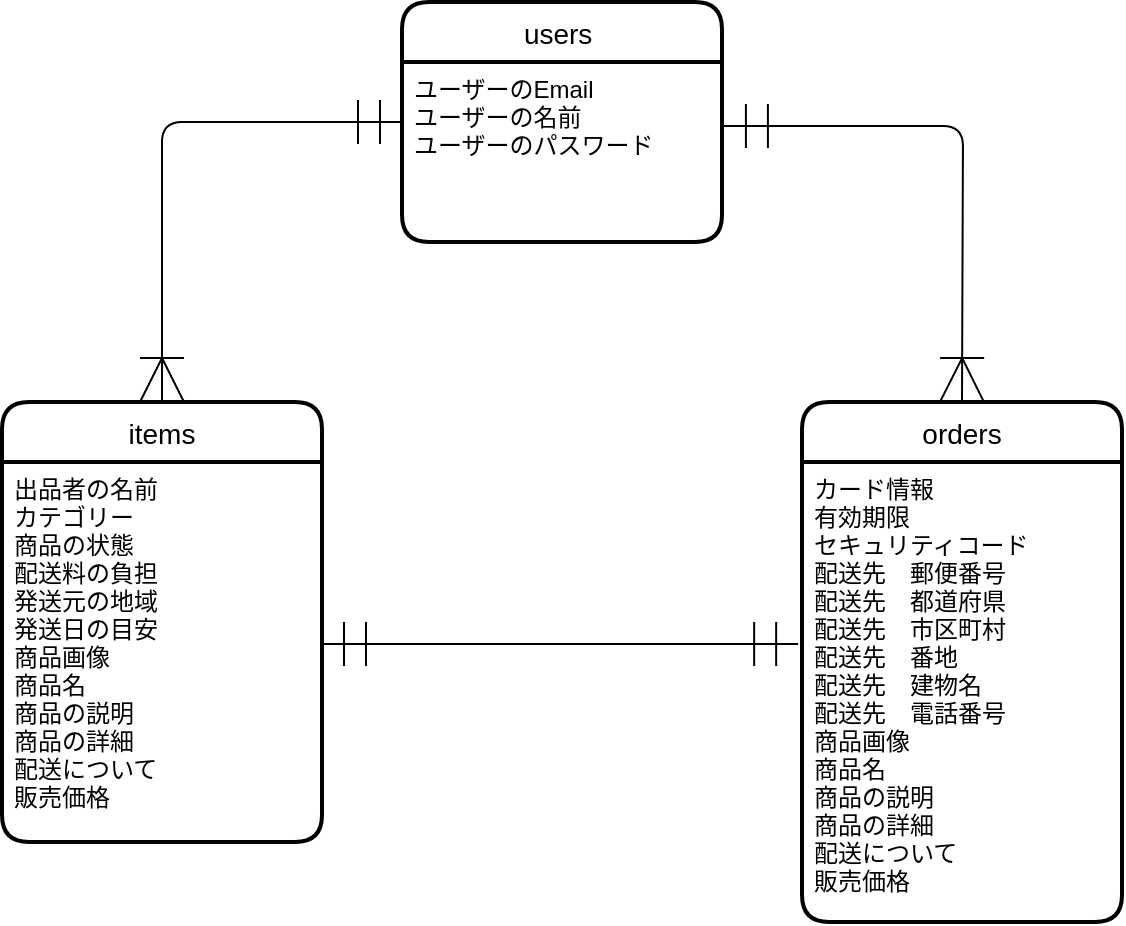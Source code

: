 <mxfile>
    <diagram id="-Vm0jwnsGA0rIe3b0XlJ" name="ページ1">
        <mxGraphModel dx="968" dy="823" grid="1" gridSize="10" guides="1" tooltips="1" connect="1" arrows="1" fold="1" page="1" pageScale="1" pageWidth="827" pageHeight="1169" math="0" shadow="0">
            <root>
                <mxCell id="0"/>
                <mxCell id="1" parent="0"/>
                <mxCell id="sXNe5g6KQHCO2Mbk4pXV-1" value="users " style="swimlane;childLayout=stackLayout;horizontal=1;startSize=30;horizontalStack=0;rounded=1;fontSize=14;fontStyle=0;strokeWidth=2;resizeParent=0;resizeLast=1;shadow=0;dashed=0;align=center;" vertex="1" parent="1">
                    <mxGeometry x="320" y="120" width="160" height="120" as="geometry"/>
                </mxCell>
                <mxCell id="sXNe5g6KQHCO2Mbk4pXV-2" value="ユーザーのEmail&#10;ユーザーの名前&#10;ユーザーのパスワード" style="align=left;strokeColor=none;fillColor=none;spacingLeft=4;fontSize=12;verticalAlign=top;resizable=0;rotatable=0;part=1;" vertex="1" parent="sXNe5g6KQHCO2Mbk4pXV-1">
                    <mxGeometry y="30" width="160" height="90" as="geometry"/>
                </mxCell>
                <mxCell id="sXNe5g6KQHCO2Mbk4pXV-3" value="items" style="swimlane;childLayout=stackLayout;horizontal=1;startSize=30;horizontalStack=0;rounded=1;fontSize=14;fontStyle=0;strokeWidth=2;resizeParent=0;resizeLast=1;shadow=0;dashed=0;align=center;" vertex="1" parent="1">
                    <mxGeometry x="120" y="320" width="160" height="220" as="geometry">
                        <mxRectangle x="140" y="320" width="70" height="30" as="alternateBounds"/>
                    </mxGeometry>
                </mxCell>
                <mxCell id="sXNe5g6KQHCO2Mbk4pXV-4" value="出品者の名前&#10;カテゴリー&#10;商品の状態&#10;配送料の負担&#10;発送元の地域&#10;発送日の目安&#10;商品画像&#10;商品名&#10;商品の説明&#10;商品の詳細&#10;配送について&#10;販売価格" style="align=left;strokeColor=none;fillColor=none;spacingLeft=4;fontSize=12;verticalAlign=top;resizable=0;rotatable=0;part=1;" vertex="1" parent="sXNe5g6KQHCO2Mbk4pXV-3">
                    <mxGeometry y="30" width="160" height="190" as="geometry"/>
                </mxCell>
                <mxCell id="sXNe5g6KQHCO2Mbk4pXV-6" value="orders" style="swimlane;childLayout=stackLayout;horizontal=1;startSize=30;horizontalStack=0;rounded=1;fontSize=14;fontStyle=0;strokeWidth=2;resizeParent=0;resizeLast=1;shadow=0;dashed=0;align=center;" vertex="1" parent="1">
                    <mxGeometry x="520" y="320" width="160" height="260" as="geometry"/>
                </mxCell>
                <mxCell id="sXNe5g6KQHCO2Mbk4pXV-7" value="カード情報&#10;有効期限&#10;セキュリティコード&#10;配送先　郵便番号&#10;配送先　都道府県&#10;配送先　市区町村&#10;配送先　番地&#10;配送先　建物名&#10;配送先　電話番号&#10;商品画像&#10;商品名&#10;商品の説明&#10;商品の詳細&#10;配送について&#10;販売価格" style="align=left;strokeColor=none;fillColor=none;spacingLeft=4;fontSize=12;verticalAlign=top;resizable=0;rotatable=0;part=1;" vertex="1" parent="sXNe5g6KQHCO2Mbk4pXV-6">
                    <mxGeometry y="30" width="160" height="230" as="geometry"/>
                </mxCell>
                <mxCell id="sXNe5g6KQHCO2Mbk4pXV-9" value="" style="edgeStyle=orthogonalEdgeStyle;fontSize=12;html=1;endArrow=ERoneToMany;startArrow=ERmandOne;exitX=0;exitY=0.5;exitDx=0;exitDy=0;entryX=0.5;entryY=0;entryDx=0;entryDy=0;startSize=20;endSize=20;" edge="1" parent="1" source="sXNe5g6KQHCO2Mbk4pXV-1" target="sXNe5g6KQHCO2Mbk4pXV-3">
                    <mxGeometry width="100" height="100" relative="1" as="geometry">
                        <mxPoint x="400" y="470" as="sourcePoint"/>
                        <mxPoint x="500" y="370" as="targetPoint"/>
                    </mxGeometry>
                </mxCell>
                <mxCell id="sXNe5g6KQHCO2Mbk4pXV-10" value="" style="edgeStyle=orthogonalEdgeStyle;fontSize=12;html=1;endArrow=ERoneToMany;startArrow=ERmandOne;exitX=1.006;exitY=0.356;exitDx=0;exitDy=0;entryX=0.5;entryY=0;entryDx=0;entryDy=0;startSize=20;endSize=20;exitPerimeter=0;" edge="1" parent="1" source="sXNe5g6KQHCO2Mbk4pXV-2">
                    <mxGeometry width="100" height="100" relative="1" as="geometry">
                        <mxPoint x="720" y="180" as="sourcePoint"/>
                        <mxPoint x="600" y="320" as="targetPoint"/>
                    </mxGeometry>
                </mxCell>
                <mxCell id="sXNe5g6KQHCO2Mbk4pXV-11" style="edgeStyle=orthogonalEdgeStyle;html=1;exitX=1;exitY=0.5;exitDx=0;exitDy=0;entryX=-0.012;entryY=0.413;entryDx=0;entryDy=0;entryPerimeter=0;startSize=20;endSize=20;endArrow=ERmandOne;endFill=0;startArrow=ERmandOne;startFill=0;" edge="1" parent="1">
                    <mxGeometry relative="1" as="geometry">
                        <mxPoint x="280" y="441" as="sourcePoint"/>
                        <mxPoint x="518.08" y="440.99" as="targetPoint"/>
                    </mxGeometry>
                </mxCell>
            </root>
        </mxGraphModel>
    </diagram>
</mxfile>